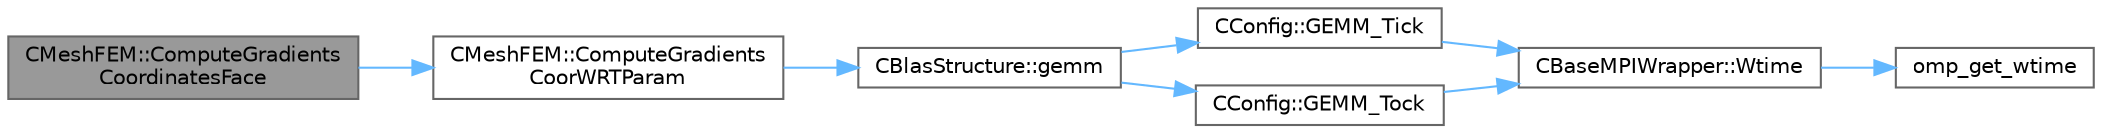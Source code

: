 digraph "CMeshFEM::ComputeGradientsCoordinatesFace"
{
 // LATEX_PDF_SIZE
  bgcolor="transparent";
  edge [fontname=Helvetica,fontsize=10,labelfontname=Helvetica,labelfontsize=10];
  node [fontname=Helvetica,fontsize=10,shape=box,height=0.2,width=0.4];
  rankdir="LR";
  Node1 [id="Node000001",label="CMeshFEM::ComputeGradients\lCoordinatesFace",height=0.2,width=0.4,color="gray40", fillcolor="grey60", style="filled", fontcolor="black",tooltip="Function, which computes the gradients of the parametric coordinates w.r.t. the Cartesian coordinates..."];
  Node1 -> Node2 [id="edge1_Node000001_Node000002",color="steelblue1",style="solid",tooltip=" "];
  Node2 [id="Node000002",label="CMeshFEM::ComputeGradients\lCoorWRTParam",height=0.2,width=0.4,color="grey40", fillcolor="white", style="filled",URL="$classCMeshFEM.html#ae7113246e97e1dc90286eb1a2fe30a79",tooltip="Function, which computes the gradients of the Cartesian coordinates w.r.t. the parametric coordinates..."];
  Node2 -> Node3 [id="edge2_Node000002_Node000003",color="steelblue1",style="solid",tooltip=" "];
  Node3 [id="Node000003",label="CBlasStructure::gemm",height=0.2,width=0.4,color="grey40", fillcolor="white", style="filled",URL="$classCBlasStructure.html#ad282634317e0a32bce7896e2ddc40043",tooltip="Function, which carries out a dense matrix product. It is a limited version of the BLAS gemm function..."];
  Node3 -> Node4 [id="edge3_Node000003_Node000004",color="steelblue1",style="solid",tooltip=" "];
  Node4 [id="Node000004",label="CConfig::GEMM_Tick",height=0.2,width=0.4,color="grey40", fillcolor="white", style="filled",URL="$classCConfig.html#a2843524e5245c2c6128acdd20e746f4a",tooltip="Start the timer for profiling subroutines."];
  Node4 -> Node5 [id="edge4_Node000004_Node000005",color="steelblue1",style="solid",tooltip=" "];
  Node5 [id="Node000005",label="CBaseMPIWrapper::Wtime",height=0.2,width=0.4,color="grey40", fillcolor="white", style="filled",URL="$classCBaseMPIWrapper.html#adcf32aa628d4b515e8835bc5c56fbf08",tooltip=" "];
  Node5 -> Node6 [id="edge5_Node000005_Node000006",color="steelblue1",style="solid",tooltip=" "];
  Node6 [id="Node000006",label="omp_get_wtime",height=0.2,width=0.4,color="grey40", fillcolor="white", style="filled",URL="$omp__structure_8hpp.html#a649bd48ab038a72108f11f5a85316266",tooltip="Return the wall time."];
  Node3 -> Node7 [id="edge6_Node000003_Node000007",color="steelblue1",style="solid",tooltip=" "];
  Node7 [id="Node000007",label="CConfig::GEMM_Tock",height=0.2,width=0.4,color="grey40", fillcolor="white", style="filled",URL="$classCConfig.html#a695fe18134532a43b328845dd0cce3bb",tooltip="Stop the timer for the GEMM profiling and store results."];
  Node7 -> Node5 [id="edge7_Node000007_Node000005",color="steelblue1",style="solid",tooltip=" "];
}
